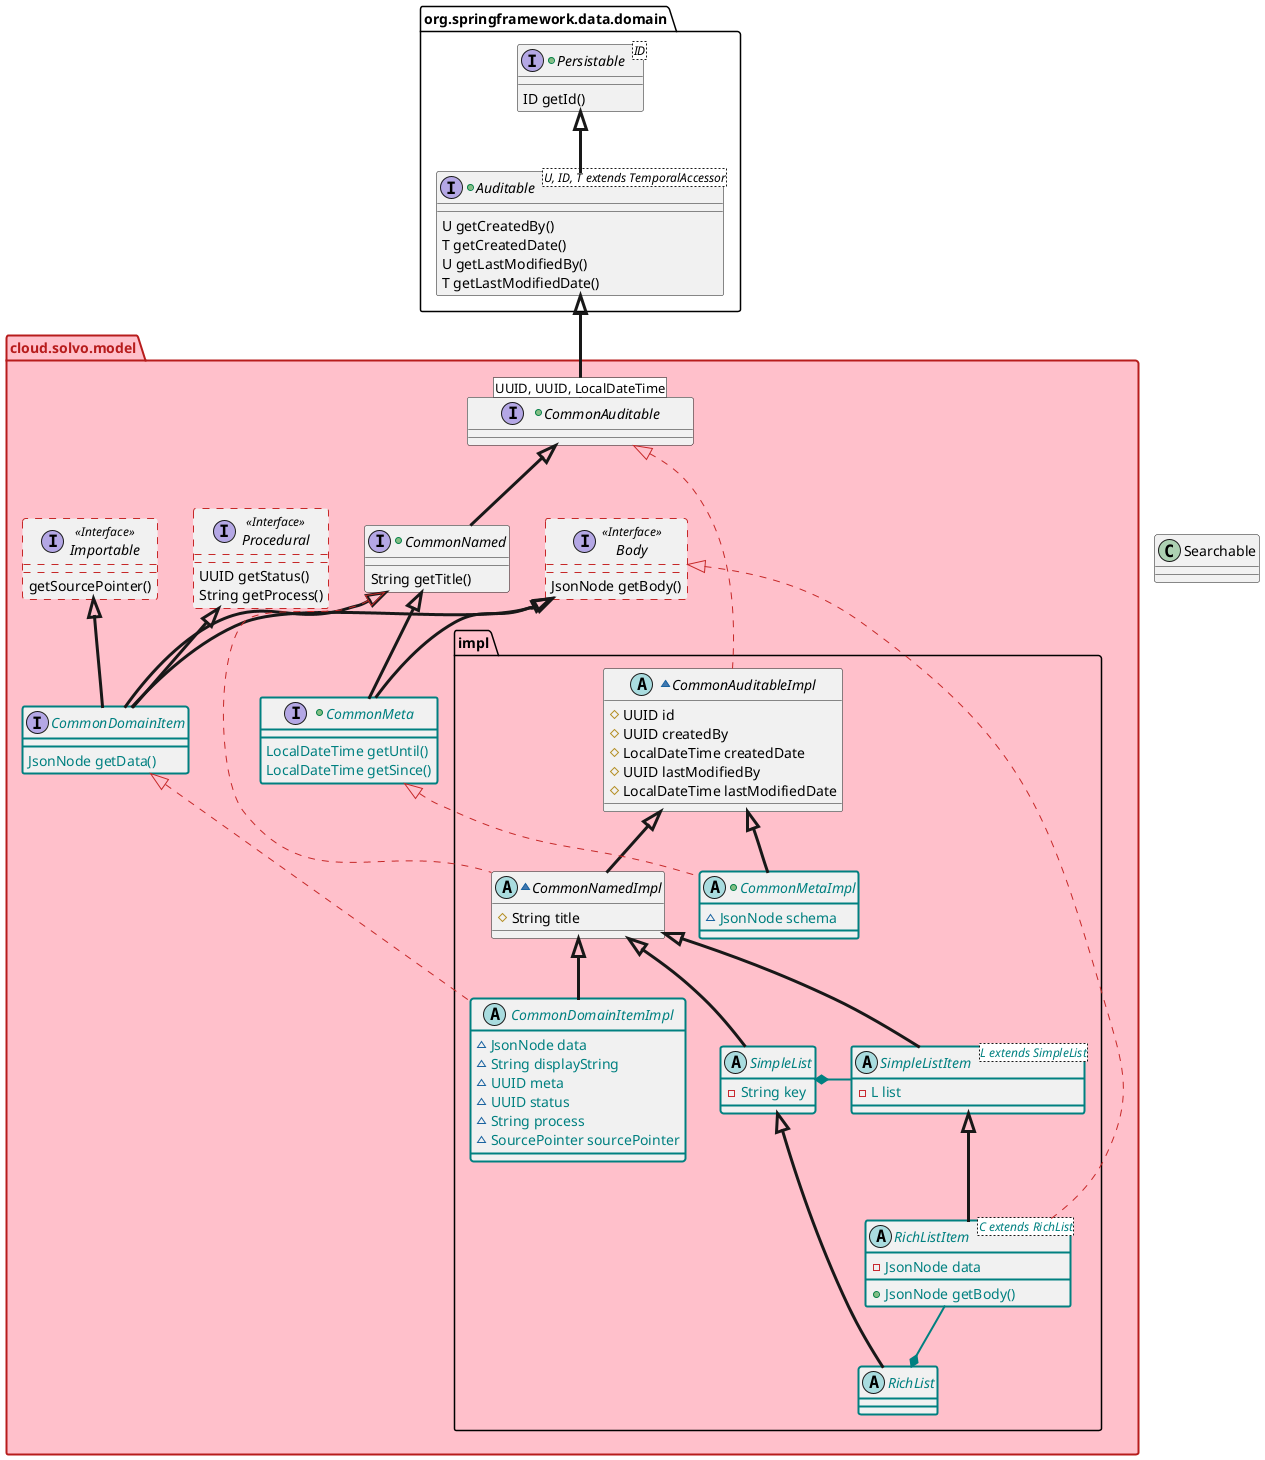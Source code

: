 @startuml
!pragma useIntermediatePackages false
package org.springframework.data.domain {
    +interface Persistable<ID> {
        ID getId()
    }
    +interface Auditable<U, ID, T extends TemporalAccessor> {
        U getCreatedBy()
        T getCreatedDate()
        U getLastModifiedBy()
        T getLastModifiedDate()
    }
    Persistable <|-[thickness=3]- Auditable
}
package cloud.solvo.model #pink;line:B71C1C;text:B71C1C;line.bold {

        +interface CommonAuditable {
        }
        Auditable <|-[thickness=3]- [UUID, UUID, LocalDateTime] CommonAuditable

        +interface CommonNamed   {
            String getTitle()
        }
        CommonAuditable <|-[thickness=3]- CommonNamed

        +interface CommonMeta #line.bold;line:008080;text:008080{
            LocalDateTime getUntil()
            LocalDateTime getSince()
        }
        CommonNamed <|-[thickness=3]- CommonMeta
        Body <|-[thickness=3]- CommonMeta

        interface CommonDomainItem #line.bold;line:008080;text:008080{
            JsonNode getData()
        }
        CommonNamed <|-[thickness=3]- CommonDomainItem
        Body <|-[thickness=3]- CommonDomainItem
        Procedural <|-[thickness=3]- CommonDomainItem
        Importable <|-[thickness=3]- CommonDomainItem

        interface Procedural <<Interface>> ##[dashed]C62828 {
            UUID getStatus()
            String getProcess()
        }
        interface Importable <<Interface>> ##[dashed]C62828{
            getSourcePointer()
        }
        interface Body <<Interface>>  ##[dashed]C62828{
            JsonNode getBody()
        }




    package impl {
        ~abstract class CommonAuditableImpl {
            # UUID id
            # UUID createdBy
            # LocalDateTime createdDate
            # UUID lastModifiedBy
            # LocalDateTime lastModifiedDate
        }
        CommonAuditable <|.. CommonAuditableImpl #C62828

        ~abstract class CommonNamedImpl {
            # String title
        }
        CommonAuditableImpl <|-[thickness=3]- CommonNamedImpl
        CommonNamed <|.. CommonNamedImpl #C62828

        abstract class RichList #line.bold;line:008080;text:008080{
        }

        abstract class RichListItem<C extends RichList> #line.bold;line:008080;text:008080{
            - JsonNode data
            + JsonNode getBody()
        }

        abstract class SimpleListItem<L extends SimpleList> #line.bold;line:008080;text:008080 {
            - L list
        }
        abstract class SimpleList #line.bold;line:008080;text:008080 {
            - String key
        }


        +abstract class CommonMetaImpl #line.bold;line:008080;text:008080{
            ~ JsonNode schema
        }
        CommonMeta <|.. CommonMetaImpl #C62828
        CommonAuditableImpl <|-[thickness=3]- CommonMetaImpl

        abstract class CommonDomainItemImpl #line.bold;line:008080;text:008080{
            ~ JsonNode data
            ~ String displayString
            ~ UUID meta
            ~ UUID status
            ~ String process
            ~ SourcePointer sourcePointer
        }
        CommonNamedImpl <|-[thickness=3]- CommonDomainItemImpl
        CommonDomainItem <|.. CommonDomainItemImpl #C62828

    }
}

SimpleList <|--down[thickness=3]- RichList
CommonNamedImpl <|-[thickness=3]- SimpleListItem

CommonNamedImpl <|-[thickness=3]- SimpleList
SimpleList *-[thickness=2]right---- SimpleListItem #008080
RichList *-----left[thickness=2]----- RichListItem #008080
Body <|.. RichListItem #C62828
SimpleListItem <|-[thickness=3]- RichListItem

Body -right[hidden]- Searchable




@enduml